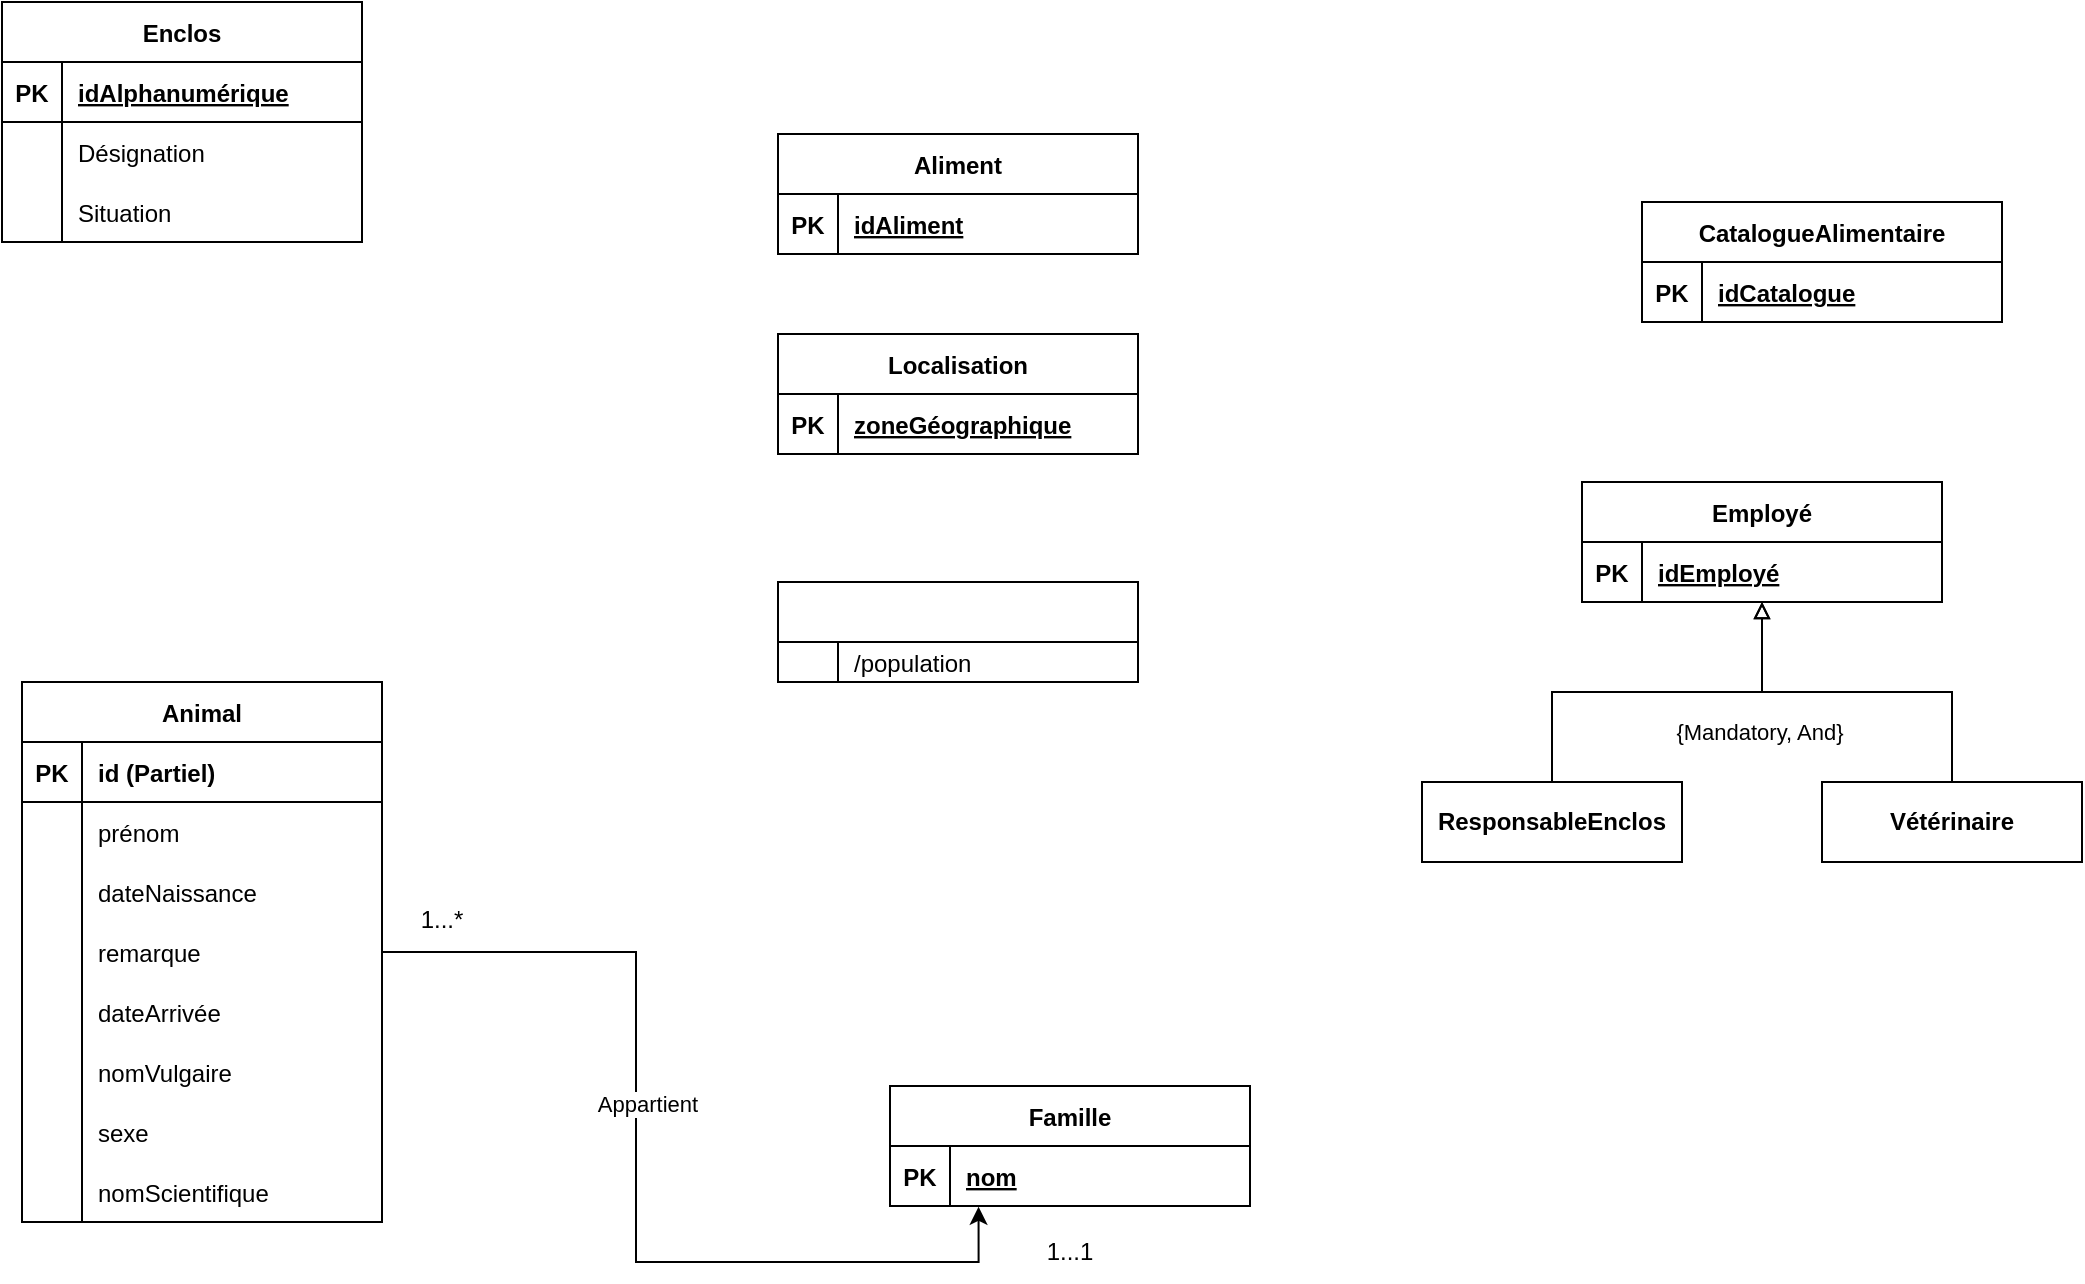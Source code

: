 <mxfile version="20.8.13" type="github">
  <diagram name="Page-1" id="u98uSXDnxgYn9bnjA4zb">
    <mxGraphModel dx="829" dy="540" grid="1" gridSize="14" guides="1" tooltips="1" connect="1" arrows="1" fold="1" page="1" pageScale="1" pageWidth="1200" pageHeight="1920" math="0" shadow="0">
      <root>
        <mxCell id="0" />
        <mxCell id="1" parent="0" />
        <mxCell id="cPM4tY-pQyYv0FsHS1UV-1" value="Enclos" style="shape=table;startSize=30;container=1;collapsible=1;childLayout=tableLayout;fixedRows=1;rowLines=0;fontStyle=1;align=center;resizeLast=1;" parent="1" vertex="1">
          <mxGeometry x="60" y="60" width="180" height="120" as="geometry" />
        </mxCell>
        <mxCell id="cPM4tY-pQyYv0FsHS1UV-2" value="" style="shape=tableRow;horizontal=0;startSize=0;swimlaneHead=0;swimlaneBody=0;fillColor=none;collapsible=0;dropTarget=0;points=[[0,0.5],[1,0.5]];portConstraint=eastwest;top=0;left=0;right=0;bottom=1;" parent="cPM4tY-pQyYv0FsHS1UV-1" vertex="1">
          <mxGeometry y="30" width="180" height="30" as="geometry" />
        </mxCell>
        <mxCell id="cPM4tY-pQyYv0FsHS1UV-3" value="PK" style="shape=partialRectangle;connectable=0;fillColor=none;top=0;left=0;bottom=0;right=0;fontStyle=1;overflow=hidden;" parent="cPM4tY-pQyYv0FsHS1UV-2" vertex="1">
          <mxGeometry width="30" height="30" as="geometry">
            <mxRectangle width="30" height="30" as="alternateBounds" />
          </mxGeometry>
        </mxCell>
        <mxCell id="cPM4tY-pQyYv0FsHS1UV-4" value="idAlphanumérique" style="shape=partialRectangle;connectable=0;fillColor=none;top=0;left=0;bottom=0;right=0;align=left;spacingLeft=6;fontStyle=5;overflow=hidden;" parent="cPM4tY-pQyYv0FsHS1UV-2" vertex="1">
          <mxGeometry x="30" width="150" height="30" as="geometry">
            <mxRectangle width="150" height="30" as="alternateBounds" />
          </mxGeometry>
        </mxCell>
        <mxCell id="cPM4tY-pQyYv0FsHS1UV-5" value="" style="shape=tableRow;horizontal=0;startSize=0;swimlaneHead=0;swimlaneBody=0;fillColor=none;collapsible=0;dropTarget=0;points=[[0,0.5],[1,0.5]];portConstraint=eastwest;top=0;left=0;right=0;bottom=0;" parent="cPM4tY-pQyYv0FsHS1UV-1" vertex="1">
          <mxGeometry y="60" width="180" height="30" as="geometry" />
        </mxCell>
        <mxCell id="cPM4tY-pQyYv0FsHS1UV-6" value="" style="shape=partialRectangle;connectable=0;fillColor=none;top=0;left=0;bottom=0;right=0;editable=1;overflow=hidden;" parent="cPM4tY-pQyYv0FsHS1UV-5" vertex="1">
          <mxGeometry width="30" height="30" as="geometry">
            <mxRectangle width="30" height="30" as="alternateBounds" />
          </mxGeometry>
        </mxCell>
        <mxCell id="cPM4tY-pQyYv0FsHS1UV-7" value="Désignation" style="shape=partialRectangle;connectable=0;fillColor=none;top=0;left=0;bottom=0;right=0;align=left;spacingLeft=6;overflow=hidden;" parent="cPM4tY-pQyYv0FsHS1UV-5" vertex="1">
          <mxGeometry x="30" width="150" height="30" as="geometry">
            <mxRectangle width="150" height="30" as="alternateBounds" />
          </mxGeometry>
        </mxCell>
        <mxCell id="cPM4tY-pQyYv0FsHS1UV-8" value="" style="shape=tableRow;horizontal=0;startSize=0;swimlaneHead=0;swimlaneBody=0;fillColor=none;collapsible=0;dropTarget=0;points=[[0,0.5],[1,0.5]];portConstraint=eastwest;top=0;left=0;right=0;bottom=0;" parent="cPM4tY-pQyYv0FsHS1UV-1" vertex="1">
          <mxGeometry y="90" width="180" height="30" as="geometry" />
        </mxCell>
        <mxCell id="cPM4tY-pQyYv0FsHS1UV-9" value="" style="shape=partialRectangle;connectable=0;fillColor=none;top=0;left=0;bottom=0;right=0;editable=1;overflow=hidden;" parent="cPM4tY-pQyYv0FsHS1UV-8" vertex="1">
          <mxGeometry width="30" height="30" as="geometry">
            <mxRectangle width="30" height="30" as="alternateBounds" />
          </mxGeometry>
        </mxCell>
        <mxCell id="cPM4tY-pQyYv0FsHS1UV-10" value="Situation" style="shape=partialRectangle;connectable=0;fillColor=none;top=0;left=0;bottom=0;right=0;align=left;spacingLeft=6;overflow=hidden;" parent="cPM4tY-pQyYv0FsHS1UV-8" vertex="1">
          <mxGeometry x="30" width="150" height="30" as="geometry">
            <mxRectangle width="150" height="30" as="alternateBounds" />
          </mxGeometry>
        </mxCell>
        <mxCell id="_Aj1E0brpv7hm1dV2CwM-2" style="edgeStyle=orthogonalEdgeStyle;rounded=0;orthogonalLoop=1;jettySize=auto;html=1;entryX=0.246;entryY=1.013;entryDx=0;entryDy=0;entryPerimeter=0;" edge="1" parent="1" source="cPM4tY-pQyYv0FsHS1UV-14" target="cPM4tY-pQyYv0FsHS1UV-105">
          <mxGeometry relative="1" as="geometry" />
        </mxCell>
        <mxCell id="_Aj1E0brpv7hm1dV2CwM-3" value="Appartient&amp;nbsp;" style="edgeLabel;html=1;align=center;verticalAlign=middle;resizable=0;points=[];" vertex="1" connectable="0" parent="_Aj1E0brpv7hm1dV2CwM-2">
          <mxGeometry x="-0.158" y="7" relative="1" as="geometry">
            <mxPoint as="offset" />
          </mxGeometry>
        </mxCell>
        <mxCell id="cPM4tY-pQyYv0FsHS1UV-14" value="Animal" style="shape=table;startSize=30;container=1;collapsible=1;childLayout=tableLayout;fixedRows=1;rowLines=0;fontStyle=1;align=center;resizeLast=1;" parent="1" vertex="1">
          <mxGeometry x="70" y="400" width="180" height="270" as="geometry" />
        </mxCell>
        <mxCell id="cPM4tY-pQyYv0FsHS1UV-15" value="" style="shape=tableRow;horizontal=0;startSize=0;swimlaneHead=0;swimlaneBody=0;fillColor=none;collapsible=0;dropTarget=0;points=[[0,0.5],[1,0.5]];portConstraint=eastwest;top=0;left=0;right=0;bottom=1;" parent="cPM4tY-pQyYv0FsHS1UV-14" vertex="1">
          <mxGeometry y="30" width="180" height="30" as="geometry" />
        </mxCell>
        <mxCell id="cPM4tY-pQyYv0FsHS1UV-16" value="PK" style="shape=partialRectangle;connectable=0;fillColor=none;top=0;left=0;bottom=0;right=0;fontStyle=1;overflow=hidden;" parent="cPM4tY-pQyYv0FsHS1UV-15" vertex="1">
          <mxGeometry width="30" height="30" as="geometry">
            <mxRectangle width="30" height="30" as="alternateBounds" />
          </mxGeometry>
        </mxCell>
        <mxCell id="cPM4tY-pQyYv0FsHS1UV-17" value="id (Partiel)" style="shape=partialRectangle;connectable=0;fillColor=none;top=0;left=0;bottom=0;right=0;align=left;spacingLeft=6;fontStyle=1;overflow=hidden;" parent="cPM4tY-pQyYv0FsHS1UV-15" vertex="1">
          <mxGeometry x="30" width="150" height="30" as="geometry">
            <mxRectangle width="150" height="30" as="alternateBounds" />
          </mxGeometry>
        </mxCell>
        <mxCell id="cPM4tY-pQyYv0FsHS1UV-18" value="" style="shape=tableRow;horizontal=0;startSize=0;swimlaneHead=0;swimlaneBody=0;fillColor=none;collapsible=0;dropTarget=0;points=[[0,0.5],[1,0.5]];portConstraint=eastwest;top=0;left=0;right=0;bottom=0;" parent="cPM4tY-pQyYv0FsHS1UV-14" vertex="1">
          <mxGeometry y="60" width="180" height="30" as="geometry" />
        </mxCell>
        <mxCell id="cPM4tY-pQyYv0FsHS1UV-19" value="" style="shape=partialRectangle;connectable=0;fillColor=none;top=0;left=0;bottom=0;right=0;editable=1;overflow=hidden;" parent="cPM4tY-pQyYv0FsHS1UV-18" vertex="1">
          <mxGeometry width="30" height="30" as="geometry">
            <mxRectangle width="30" height="30" as="alternateBounds" />
          </mxGeometry>
        </mxCell>
        <mxCell id="cPM4tY-pQyYv0FsHS1UV-20" value="prénom" style="shape=partialRectangle;connectable=0;fillColor=none;top=0;left=0;bottom=0;right=0;align=left;spacingLeft=6;overflow=hidden;" parent="cPM4tY-pQyYv0FsHS1UV-18" vertex="1">
          <mxGeometry x="30" width="150" height="30" as="geometry">
            <mxRectangle width="150" height="30" as="alternateBounds" />
          </mxGeometry>
        </mxCell>
        <mxCell id="cPM4tY-pQyYv0FsHS1UV-82" value="" style="shape=tableRow;horizontal=0;startSize=0;swimlaneHead=0;swimlaneBody=0;fillColor=none;collapsible=0;dropTarget=0;points=[[0,0.5],[1,0.5]];portConstraint=eastwest;top=0;left=0;right=0;bottom=0;" parent="cPM4tY-pQyYv0FsHS1UV-14" vertex="1">
          <mxGeometry y="90" width="180" height="30" as="geometry" />
        </mxCell>
        <mxCell id="cPM4tY-pQyYv0FsHS1UV-83" value="" style="shape=partialRectangle;connectable=0;fillColor=none;top=0;left=0;bottom=0;right=0;editable=1;overflow=hidden;" parent="cPM4tY-pQyYv0FsHS1UV-82" vertex="1">
          <mxGeometry width="30" height="30" as="geometry">
            <mxRectangle width="30" height="30" as="alternateBounds" />
          </mxGeometry>
        </mxCell>
        <mxCell id="cPM4tY-pQyYv0FsHS1UV-84" value="dateNaissance" style="shape=partialRectangle;connectable=0;fillColor=none;top=0;left=0;bottom=0;right=0;align=left;spacingLeft=6;overflow=hidden;" parent="cPM4tY-pQyYv0FsHS1UV-82" vertex="1">
          <mxGeometry x="30" width="150" height="30" as="geometry">
            <mxRectangle width="150" height="30" as="alternateBounds" />
          </mxGeometry>
        </mxCell>
        <mxCell id="cPM4tY-pQyYv0FsHS1UV-85" value="" style="shape=tableRow;horizontal=0;startSize=0;swimlaneHead=0;swimlaneBody=0;fillColor=none;collapsible=0;dropTarget=0;points=[[0,0.5],[1,0.5]];portConstraint=eastwest;top=0;left=0;right=0;bottom=0;" parent="cPM4tY-pQyYv0FsHS1UV-14" vertex="1">
          <mxGeometry y="120" width="180" height="30" as="geometry" />
        </mxCell>
        <mxCell id="cPM4tY-pQyYv0FsHS1UV-86" value="" style="shape=partialRectangle;connectable=0;fillColor=none;top=0;left=0;bottom=0;right=0;editable=1;overflow=hidden;" parent="cPM4tY-pQyYv0FsHS1UV-85" vertex="1">
          <mxGeometry width="30" height="30" as="geometry">
            <mxRectangle width="30" height="30" as="alternateBounds" />
          </mxGeometry>
        </mxCell>
        <mxCell id="cPM4tY-pQyYv0FsHS1UV-87" value="remarque" style="shape=partialRectangle;connectable=0;fillColor=none;top=0;left=0;bottom=0;right=0;align=left;spacingLeft=6;overflow=hidden;" parent="cPM4tY-pQyYv0FsHS1UV-85" vertex="1">
          <mxGeometry x="30" width="150" height="30" as="geometry">
            <mxRectangle width="150" height="30" as="alternateBounds" />
          </mxGeometry>
        </mxCell>
        <mxCell id="cPM4tY-pQyYv0FsHS1UV-88" value="" style="shape=tableRow;horizontal=0;startSize=0;swimlaneHead=0;swimlaneBody=0;fillColor=none;collapsible=0;dropTarget=0;points=[[0,0.5],[1,0.5]];portConstraint=eastwest;top=0;left=0;right=0;bottom=0;" parent="cPM4tY-pQyYv0FsHS1UV-14" vertex="1">
          <mxGeometry y="150" width="180" height="30" as="geometry" />
        </mxCell>
        <mxCell id="cPM4tY-pQyYv0FsHS1UV-89" value="" style="shape=partialRectangle;connectable=0;fillColor=none;top=0;left=0;bottom=0;right=0;editable=1;overflow=hidden;" parent="cPM4tY-pQyYv0FsHS1UV-88" vertex="1">
          <mxGeometry width="30" height="30" as="geometry">
            <mxRectangle width="30" height="30" as="alternateBounds" />
          </mxGeometry>
        </mxCell>
        <mxCell id="cPM4tY-pQyYv0FsHS1UV-90" value="dateArrivée" style="shape=partialRectangle;connectable=0;fillColor=none;top=0;left=0;bottom=0;right=0;align=left;spacingLeft=6;overflow=hidden;" parent="cPM4tY-pQyYv0FsHS1UV-88" vertex="1">
          <mxGeometry x="30" width="150" height="30" as="geometry">
            <mxRectangle width="150" height="30" as="alternateBounds" />
          </mxGeometry>
        </mxCell>
        <mxCell id="cPM4tY-pQyYv0FsHS1UV-21" value="" style="shape=tableRow;horizontal=0;startSize=0;swimlaneHead=0;swimlaneBody=0;fillColor=none;collapsible=0;dropTarget=0;points=[[0,0.5],[1,0.5]];portConstraint=eastwest;top=0;left=0;right=0;bottom=0;" parent="cPM4tY-pQyYv0FsHS1UV-14" vertex="1">
          <mxGeometry y="180" width="180" height="30" as="geometry" />
        </mxCell>
        <mxCell id="cPM4tY-pQyYv0FsHS1UV-22" value="" style="shape=partialRectangle;connectable=0;fillColor=none;top=0;left=0;bottom=0;right=0;editable=1;overflow=hidden;" parent="cPM4tY-pQyYv0FsHS1UV-21" vertex="1">
          <mxGeometry width="30" height="30" as="geometry">
            <mxRectangle width="30" height="30" as="alternateBounds" />
          </mxGeometry>
        </mxCell>
        <mxCell id="cPM4tY-pQyYv0FsHS1UV-23" value="nomVulgaire" style="shape=partialRectangle;connectable=0;fillColor=none;top=0;left=0;bottom=0;right=0;align=left;spacingLeft=6;overflow=hidden;" parent="cPM4tY-pQyYv0FsHS1UV-21" vertex="1">
          <mxGeometry x="30" width="150" height="30" as="geometry">
            <mxRectangle width="150" height="30" as="alternateBounds" />
          </mxGeometry>
        </mxCell>
        <mxCell id="cPM4tY-pQyYv0FsHS1UV-79" value="" style="shape=tableRow;horizontal=0;startSize=0;swimlaneHead=0;swimlaneBody=0;fillColor=none;collapsible=0;dropTarget=0;points=[[0,0.5],[1,0.5]];portConstraint=eastwest;top=0;left=0;right=0;bottom=0;" parent="cPM4tY-pQyYv0FsHS1UV-14" vertex="1">
          <mxGeometry y="210" width="180" height="30" as="geometry" />
        </mxCell>
        <mxCell id="cPM4tY-pQyYv0FsHS1UV-80" value="" style="shape=partialRectangle;connectable=0;fillColor=none;top=0;left=0;bottom=0;right=0;editable=1;overflow=hidden;" parent="cPM4tY-pQyYv0FsHS1UV-79" vertex="1">
          <mxGeometry width="30" height="30" as="geometry">
            <mxRectangle width="30" height="30" as="alternateBounds" />
          </mxGeometry>
        </mxCell>
        <mxCell id="cPM4tY-pQyYv0FsHS1UV-81" value="sexe" style="shape=partialRectangle;connectable=0;fillColor=none;top=0;left=0;bottom=0;right=0;align=left;spacingLeft=6;overflow=hidden;" parent="cPM4tY-pQyYv0FsHS1UV-79" vertex="1">
          <mxGeometry x="30" width="150" height="30" as="geometry">
            <mxRectangle width="150" height="30" as="alternateBounds" />
          </mxGeometry>
        </mxCell>
        <mxCell id="cPM4tY-pQyYv0FsHS1UV-24" value="" style="shape=tableRow;horizontal=0;startSize=0;swimlaneHead=0;swimlaneBody=0;fillColor=none;collapsible=0;dropTarget=0;points=[[0,0.5],[1,0.5]];portConstraint=eastwest;top=0;left=0;right=0;bottom=0;" parent="cPM4tY-pQyYv0FsHS1UV-14" vertex="1">
          <mxGeometry y="240" width="180" height="30" as="geometry" />
        </mxCell>
        <mxCell id="cPM4tY-pQyYv0FsHS1UV-25" value="" style="shape=partialRectangle;connectable=0;fillColor=none;top=0;left=0;bottom=0;right=0;editable=1;overflow=hidden;" parent="cPM4tY-pQyYv0FsHS1UV-24" vertex="1">
          <mxGeometry width="30" height="30" as="geometry">
            <mxRectangle width="30" height="30" as="alternateBounds" />
          </mxGeometry>
        </mxCell>
        <mxCell id="cPM4tY-pQyYv0FsHS1UV-26" value="nomScientifique" style="shape=partialRectangle;connectable=0;fillColor=none;top=0;left=0;bottom=0;right=0;align=left;spacingLeft=6;overflow=hidden;" parent="cPM4tY-pQyYv0FsHS1UV-24" vertex="1">
          <mxGeometry x="30" width="150" height="30" as="geometry">
            <mxRectangle width="150" height="30" as="alternateBounds" />
          </mxGeometry>
        </mxCell>
        <mxCell id="cPM4tY-pQyYv0FsHS1UV-27" value="Aliment" style="shape=table;startSize=30;container=1;collapsible=1;childLayout=tableLayout;fixedRows=1;rowLines=0;fontStyle=1;align=center;resizeLast=1;" parent="1" vertex="1">
          <mxGeometry x="448" y="126" width="180" height="60" as="geometry" />
        </mxCell>
        <mxCell id="cPM4tY-pQyYv0FsHS1UV-28" value="" style="shape=tableRow;horizontal=0;startSize=0;swimlaneHead=0;swimlaneBody=0;fillColor=none;collapsible=0;dropTarget=0;points=[[0,0.5],[1,0.5]];portConstraint=eastwest;top=0;left=0;right=0;bottom=1;" parent="cPM4tY-pQyYv0FsHS1UV-27" vertex="1">
          <mxGeometry y="30" width="180" height="30" as="geometry" />
        </mxCell>
        <mxCell id="cPM4tY-pQyYv0FsHS1UV-29" value="PK" style="shape=partialRectangle;connectable=0;fillColor=none;top=0;left=0;bottom=0;right=0;fontStyle=1;overflow=hidden;" parent="cPM4tY-pQyYv0FsHS1UV-28" vertex="1">
          <mxGeometry width="30" height="30" as="geometry">
            <mxRectangle width="30" height="30" as="alternateBounds" />
          </mxGeometry>
        </mxCell>
        <mxCell id="cPM4tY-pQyYv0FsHS1UV-30" value="idAliment" style="shape=partialRectangle;connectable=0;fillColor=none;top=0;left=0;bottom=0;right=0;align=left;spacingLeft=6;fontStyle=5;overflow=hidden;" parent="cPM4tY-pQyYv0FsHS1UV-28" vertex="1">
          <mxGeometry x="30" width="150" height="30" as="geometry">
            <mxRectangle width="150" height="30" as="alternateBounds" />
          </mxGeometry>
        </mxCell>
        <mxCell id="cPM4tY-pQyYv0FsHS1UV-150" style="edgeStyle=orthogonalEdgeStyle;rounded=0;orthogonalLoop=1;jettySize=auto;html=1;entryX=0.5;entryY=0;entryDx=0;entryDy=0;strokeColor=default;startArrow=block;startFill=0;endArrow=none;endFill=0;" parent="1" source="cPM4tY-pQyYv0FsHS1UV-40" target="cPM4tY-pQyYv0FsHS1UV-136" edge="1">
          <mxGeometry relative="1" as="geometry">
            <Array as="points">
              <mxPoint x="940" y="405" />
              <mxPoint x="1035" y="405" />
            </Array>
          </mxGeometry>
        </mxCell>
        <mxCell id="cPM4tY-pQyYv0FsHS1UV-151" style="edgeStyle=orthogonalEdgeStyle;rounded=0;orthogonalLoop=1;jettySize=auto;html=1;entryX=0.5;entryY=0;entryDx=0;entryDy=0;strokeColor=default;startArrow=block;startFill=0;endArrow=none;endFill=0;" parent="1" source="cPM4tY-pQyYv0FsHS1UV-40" target="cPM4tY-pQyYv0FsHS1UV-135" edge="1">
          <mxGeometry relative="1" as="geometry" />
        </mxCell>
        <mxCell id="_Aj1E0brpv7hm1dV2CwM-1" value="{Mandatory, And}&amp;nbsp;" style="edgeLabel;html=1;align=center;verticalAlign=middle;resizable=0;points=[];" vertex="1" connectable="0" parent="cPM4tY-pQyYv0FsHS1UV-151">
          <mxGeometry x="-0.406" relative="1" as="geometry">
            <mxPoint x="13" y="20" as="offset" />
          </mxGeometry>
        </mxCell>
        <mxCell id="cPM4tY-pQyYv0FsHS1UV-40" value="Employé" style="shape=table;startSize=30;container=1;collapsible=1;childLayout=tableLayout;fixedRows=1;rowLines=0;fontStyle=1;align=center;resizeLast=1;" parent="1" vertex="1">
          <mxGeometry x="850" y="300" width="180" height="60" as="geometry" />
        </mxCell>
        <mxCell id="cPM4tY-pQyYv0FsHS1UV-41" value="" style="shape=tableRow;horizontal=0;startSize=0;swimlaneHead=0;swimlaneBody=0;fillColor=none;collapsible=0;dropTarget=0;points=[[0,0.5],[1,0.5]];portConstraint=eastwest;top=0;left=0;right=0;bottom=1;" parent="cPM4tY-pQyYv0FsHS1UV-40" vertex="1">
          <mxGeometry y="30" width="180" height="30" as="geometry" />
        </mxCell>
        <mxCell id="cPM4tY-pQyYv0FsHS1UV-42" value="PK" style="shape=partialRectangle;connectable=0;fillColor=none;top=0;left=0;bottom=0;right=0;fontStyle=1;overflow=hidden;" parent="cPM4tY-pQyYv0FsHS1UV-41" vertex="1">
          <mxGeometry width="30" height="30" as="geometry">
            <mxRectangle width="30" height="30" as="alternateBounds" />
          </mxGeometry>
        </mxCell>
        <mxCell id="cPM4tY-pQyYv0FsHS1UV-43" value="idEmployé" style="shape=partialRectangle;connectable=0;fillColor=none;top=0;left=0;bottom=0;right=0;align=left;spacingLeft=6;fontStyle=5;overflow=hidden;" parent="cPM4tY-pQyYv0FsHS1UV-41" vertex="1">
          <mxGeometry x="30" width="150" height="30" as="geometry">
            <mxRectangle width="150" height="30" as="alternateBounds" />
          </mxGeometry>
        </mxCell>
        <mxCell id="cPM4tY-pQyYv0FsHS1UV-91" value="Localisation" style="shape=table;startSize=30;container=1;collapsible=1;childLayout=tableLayout;fixedRows=1;rowLines=0;fontStyle=1;align=center;resizeLast=1;" parent="1" vertex="1">
          <mxGeometry x="448" y="226" width="180" height="60" as="geometry" />
        </mxCell>
        <mxCell id="cPM4tY-pQyYv0FsHS1UV-92" value="" style="shape=tableRow;horizontal=0;startSize=0;swimlaneHead=0;swimlaneBody=0;fillColor=none;collapsible=0;dropTarget=0;points=[[0,0.5],[1,0.5]];portConstraint=eastwest;top=0;left=0;right=0;bottom=1;" parent="cPM4tY-pQyYv0FsHS1UV-91" vertex="1">
          <mxGeometry y="30" width="180" height="30" as="geometry" />
        </mxCell>
        <mxCell id="cPM4tY-pQyYv0FsHS1UV-93" value="PK" style="shape=partialRectangle;connectable=0;fillColor=none;top=0;left=0;bottom=0;right=0;fontStyle=1;overflow=hidden;" parent="cPM4tY-pQyYv0FsHS1UV-92" vertex="1">
          <mxGeometry width="30" height="30" as="geometry">
            <mxRectangle width="30" height="30" as="alternateBounds" />
          </mxGeometry>
        </mxCell>
        <mxCell id="cPM4tY-pQyYv0FsHS1UV-94" value="zoneGéographique" style="shape=partialRectangle;connectable=0;fillColor=none;top=0;left=0;bottom=0;right=0;align=left;spacingLeft=6;fontStyle=5;overflow=hidden;" parent="cPM4tY-pQyYv0FsHS1UV-92" vertex="1">
          <mxGeometry x="30" width="150" height="30" as="geometry">
            <mxRectangle width="150" height="30" as="alternateBounds" />
          </mxGeometry>
        </mxCell>
        <mxCell id="cPM4tY-pQyYv0FsHS1UV-104" value="Famille" style="shape=table;startSize=30;container=1;collapsible=1;childLayout=tableLayout;fixedRows=1;rowLines=0;fontStyle=1;align=center;resizeLast=1;" parent="1" vertex="1">
          <mxGeometry x="504" y="602" width="180" height="60" as="geometry" />
        </mxCell>
        <mxCell id="cPM4tY-pQyYv0FsHS1UV-105" value="" style="shape=tableRow;horizontal=0;startSize=0;swimlaneHead=0;swimlaneBody=0;fillColor=none;collapsible=0;dropTarget=0;points=[[0,0.5],[1,0.5]];portConstraint=eastwest;top=0;left=0;right=0;bottom=1;" parent="cPM4tY-pQyYv0FsHS1UV-104" vertex="1">
          <mxGeometry y="30" width="180" height="30" as="geometry" />
        </mxCell>
        <mxCell id="cPM4tY-pQyYv0FsHS1UV-106" value="PK" style="shape=partialRectangle;connectable=0;fillColor=none;top=0;left=0;bottom=0;right=0;fontStyle=1;overflow=hidden;" parent="cPM4tY-pQyYv0FsHS1UV-105" vertex="1">
          <mxGeometry width="30" height="30" as="geometry">
            <mxRectangle width="30" height="30" as="alternateBounds" />
          </mxGeometry>
        </mxCell>
        <mxCell id="cPM4tY-pQyYv0FsHS1UV-107" value="nom" style="shape=partialRectangle;connectable=0;fillColor=none;top=0;left=0;bottom=0;right=0;align=left;spacingLeft=6;fontStyle=5;overflow=hidden;" parent="cPM4tY-pQyYv0FsHS1UV-105" vertex="1">
          <mxGeometry x="30" width="150" height="30" as="geometry">
            <mxRectangle width="150" height="30" as="alternateBounds" />
          </mxGeometry>
        </mxCell>
        <mxCell id="cPM4tY-pQyYv0FsHS1UV-117" value="" style="shape=table;startSize=30;container=1;collapsible=1;childLayout=tableLayout;fixedRows=1;rowLines=0;fontStyle=1;align=center;resizeLast=1;" parent="1" vertex="1">
          <mxGeometry x="448" y="350" width="180" height="50" as="geometry" />
        </mxCell>
        <mxCell id="cPM4tY-pQyYv0FsHS1UV-118" value="" style="shape=tableRow;horizontal=0;startSize=0;swimlaneHead=0;swimlaneBody=0;fillColor=none;collapsible=0;dropTarget=0;points=[[0,0.5],[1,0.5]];portConstraint=eastwest;top=0;left=0;right=0;bottom=1;" parent="cPM4tY-pQyYv0FsHS1UV-117" vertex="1">
          <mxGeometry y="30" width="180" height="20" as="geometry" />
        </mxCell>
        <mxCell id="cPM4tY-pQyYv0FsHS1UV-119" value="" style="shape=partialRectangle;connectable=0;fillColor=none;top=0;left=0;bottom=0;right=0;fontStyle=1;overflow=hidden;" parent="cPM4tY-pQyYv0FsHS1UV-118" vertex="1">
          <mxGeometry width="30" height="20" as="geometry">
            <mxRectangle width="30" height="20" as="alternateBounds" />
          </mxGeometry>
        </mxCell>
        <mxCell id="cPM4tY-pQyYv0FsHS1UV-120" value="/population" style="shape=partialRectangle;connectable=0;fillColor=none;top=0;left=0;bottom=0;right=0;align=left;spacingLeft=6;fontStyle=0;overflow=hidden;" parent="cPM4tY-pQyYv0FsHS1UV-118" vertex="1">
          <mxGeometry x="30" width="150" height="20" as="geometry">
            <mxRectangle width="150" height="20" as="alternateBounds" />
          </mxGeometry>
        </mxCell>
        <mxCell id="cPM4tY-pQyYv0FsHS1UV-135" value="&lt;b&gt;ResponsableEnclos&lt;/b&gt;" style="whiteSpace=wrap;html=1;align=center;" parent="1" vertex="1">
          <mxGeometry x="770" y="450" width="130" height="40" as="geometry" />
        </mxCell>
        <mxCell id="cPM4tY-pQyYv0FsHS1UV-136" value="&lt;b&gt;Vétérinaire&lt;/b&gt;" style="whiteSpace=wrap;html=1;align=center;" parent="1" vertex="1">
          <mxGeometry x="970" y="450" width="130" height="40" as="geometry" />
        </mxCell>
        <mxCell id="cPM4tY-pQyYv0FsHS1UV-152" value="CatalogueAlimentaire" style="shape=table;startSize=30;container=1;collapsible=1;childLayout=tableLayout;fixedRows=1;rowLines=0;fontStyle=1;align=center;resizeLast=1;" parent="1" vertex="1">
          <mxGeometry x="880" y="160" width="180" height="60" as="geometry" />
        </mxCell>
        <mxCell id="cPM4tY-pQyYv0FsHS1UV-153" value="" style="shape=tableRow;horizontal=0;startSize=0;swimlaneHead=0;swimlaneBody=0;fillColor=none;collapsible=0;dropTarget=0;points=[[0,0.5],[1,0.5]];portConstraint=eastwest;top=0;left=0;right=0;bottom=1;" parent="cPM4tY-pQyYv0FsHS1UV-152" vertex="1">
          <mxGeometry y="30" width="180" height="30" as="geometry" />
        </mxCell>
        <mxCell id="cPM4tY-pQyYv0FsHS1UV-154" value="PK" style="shape=partialRectangle;connectable=0;fillColor=none;top=0;left=0;bottom=0;right=0;fontStyle=1;overflow=hidden;" parent="cPM4tY-pQyYv0FsHS1UV-153" vertex="1">
          <mxGeometry width="30" height="30" as="geometry">
            <mxRectangle width="30" height="30" as="alternateBounds" />
          </mxGeometry>
        </mxCell>
        <mxCell id="cPM4tY-pQyYv0FsHS1UV-155" value="idCatalogue" style="shape=partialRectangle;connectable=0;fillColor=none;top=0;left=0;bottom=0;right=0;align=left;spacingLeft=6;fontStyle=5;overflow=hidden;" parent="cPM4tY-pQyYv0FsHS1UV-153" vertex="1">
          <mxGeometry x="30" width="150" height="30" as="geometry">
            <mxRectangle width="150" height="30" as="alternateBounds" />
          </mxGeometry>
        </mxCell>
        <mxCell id="_Aj1E0brpv7hm1dV2CwM-4" value="1...1&lt;br&gt;" style="text;html=1;strokeColor=none;fillColor=none;align=center;verticalAlign=middle;whiteSpace=wrap;rounded=0;" vertex="1" parent="1">
          <mxGeometry x="564" y="670" width="60" height="30" as="geometry" />
        </mxCell>
        <mxCell id="_Aj1E0brpv7hm1dV2CwM-5" value="1...*" style="text;html=1;strokeColor=none;fillColor=none;align=center;verticalAlign=middle;whiteSpace=wrap;rounded=0;" vertex="1" parent="1">
          <mxGeometry x="250" y="504" width="60" height="30" as="geometry" />
        </mxCell>
      </root>
    </mxGraphModel>
  </diagram>
</mxfile>
